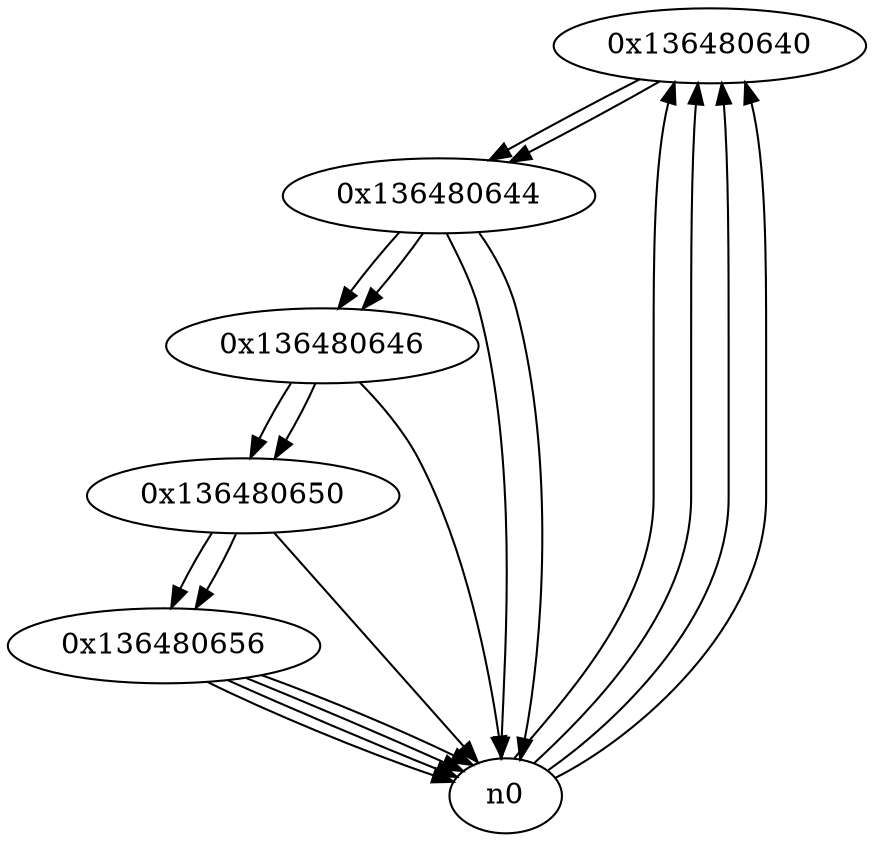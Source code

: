 digraph G{
/* nodes */
  n1 [label="0x136480640"]
  n2 [label="0x136480644"]
  n3 [label="0x136480646"]
  n4 [label="0x136480650"]
  n5 [label="0x136480656"]
/* edges */
n1 -> n2;
n0 -> n1;
n0 -> n1;
n0 -> n1;
n0 -> n1;
n2 -> n3;
n2 -> n0;
n2 -> n0;
n1 -> n2;
n3 -> n4;
n3 -> n0;
n2 -> n3;
n4 -> n5;
n4 -> n0;
n3 -> n4;
n5 -> n0;
n5 -> n0;
n5 -> n0;
n5 -> n0;
n4 -> n5;
}

